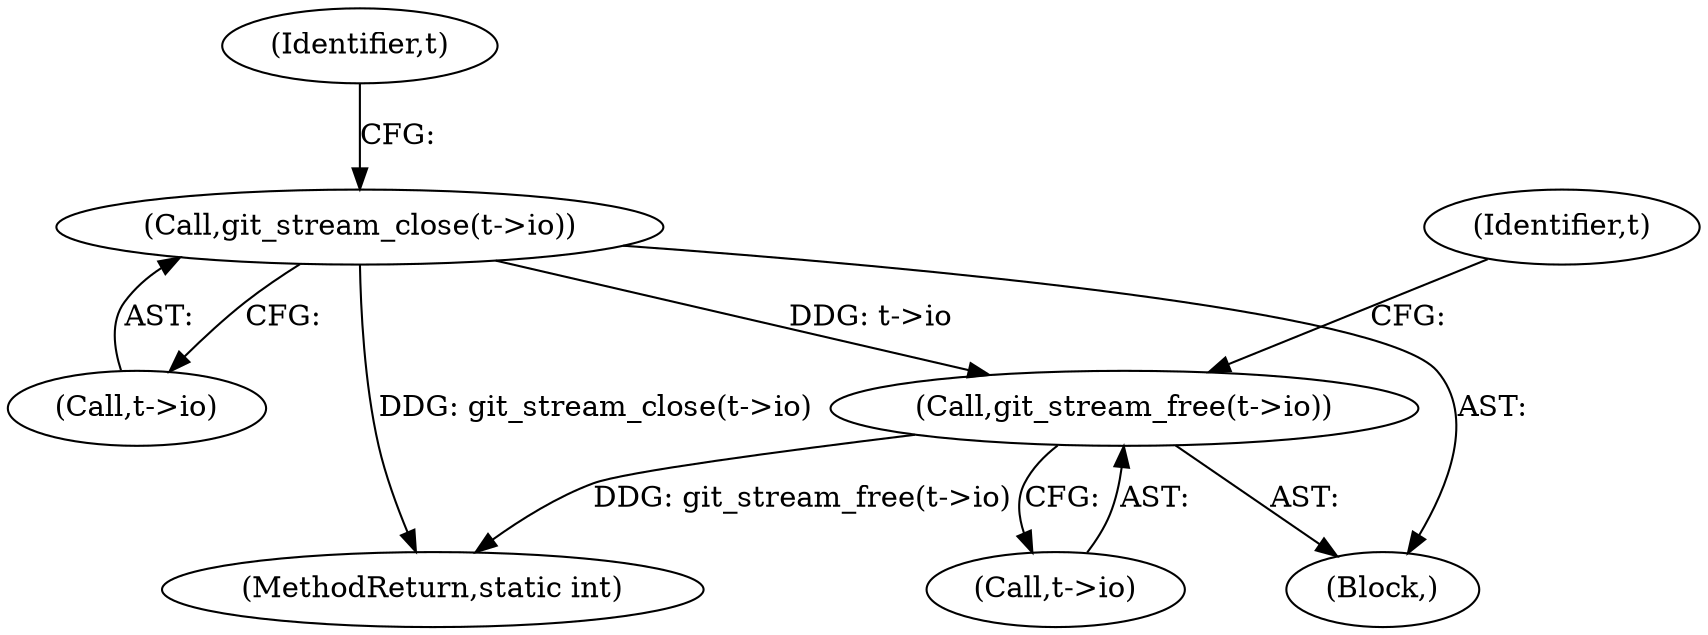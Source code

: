 digraph "0_libgit2_9a64e62f0f20c9cf9b2e1609f037060eb2d8eb22@API" {
"1000129" [label="(Call,git_stream_free(t->io))"];
"1000125" [label="(Call,git_stream_close(t->io))"];
"1000129" [label="(Call,git_stream_free(t->io))"];
"1000126" [label="(Call,t->io)"];
"1000124" [label="(Block,)"];
"1000130" [label="(Call,t->io)"];
"1000131" [label="(Identifier,t)"];
"1000125" [label="(Call,git_stream_close(t->io))"];
"1000135" [label="(Identifier,t)"];
"1000289" [label="(MethodReturn,static int)"];
"1000129" -> "1000124"  [label="AST: "];
"1000129" -> "1000130"  [label="CFG: "];
"1000130" -> "1000129"  [label="AST: "];
"1000135" -> "1000129"  [label="CFG: "];
"1000129" -> "1000289"  [label="DDG: git_stream_free(t->io)"];
"1000125" -> "1000129"  [label="DDG: t->io"];
"1000125" -> "1000124"  [label="AST: "];
"1000125" -> "1000126"  [label="CFG: "];
"1000126" -> "1000125"  [label="AST: "];
"1000131" -> "1000125"  [label="CFG: "];
"1000125" -> "1000289"  [label="DDG: git_stream_close(t->io)"];
}
